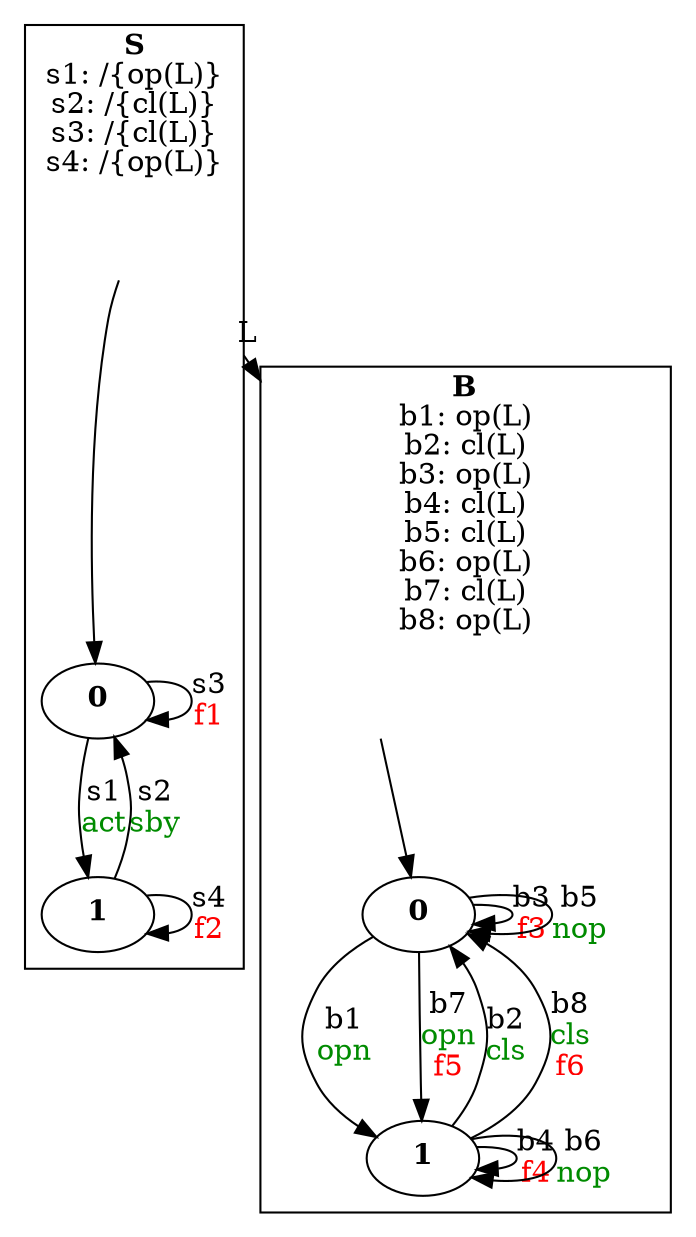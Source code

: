 digraph ReteFA {
    graph [compound=true]
    node [shape=record]
    // LINKS
    cS_start -> cB_start [label="L" ltail=cluster_S lhead=cluster_B]

    // COMPORTAMENTI
    subgraph cluster_S {
        node [shape=ellipse]
        label = <<b>S</b>
		<br/>s1: /{op(L)}
		<br/>s2: /{cl(L)}
		<br/>s3: /{cl(L)}
		<br/>s4: /{op(L)}>
        
        // Transizioni
        cS_start -> cS_0
		cS_0 -> cS_1 [label=<s1<br/><font color="green4">act</font>>]
		cS_0 -> cS_0 [label=<s3<br/><font color="red">f1</font>>]
		cS_1 -> cS_0 [label=<s2<br/><font color="green4">sby</font>>]
		cS_1 -> cS_1 [label=<s4<br/><font color="red">f2</font>>]

        // Stati
        cS_start [style=invis]
		cS_0 [label=<<b>0</b>>]
		cS_1 [label=<<b>1</b>>]
    }

	subgraph cluster_B {
        node [shape=ellipse]
        label = <<b>B</b>
		<br/>b1: op(L)
		<br/>b2: cl(L)
		<br/>b3: op(L)
		<br/>b4: cl(L)
		<br/>b5: cl(L)
		<br/>b6: op(L)
		<br/>b7: cl(L)
		<br/>b8: op(L)>
        
        // Transizioni
        cB_start -> cB_0
		cB_0 -> cB_1 [label=<b1<br/><font color="green4">opn</font>>]
		cB_0 -> cB_0 [label=<b3<br/><font color="red">f3</font>>]
		cB_0 -> cB_0 [label=<b5<br/><font color="green4">nop</font>>]
		cB_0 -> cB_1 [label=<b7<br/><font color="green4">opn</font><br/><font color="red">f5</font>>]
		cB_1 -> cB_0 [label=<b2<br/><font color="green4">cls</font>>]
		cB_1 -> cB_1 [label=<b4<br/><font color="red">f4</font>>]
		cB_1 -> cB_1 [label=<b6<br/><font color="green4">nop</font>>]
		cB_1 -> cB_0 [label=<b8<br/><font color="green4">cls</font><br/><font color="red">f6</font>>]

        // Stati
        cB_start [style=invis]
		cB_0 [label=<<b>0</b>>]
		cB_1 [label=<<b>1</b>>]
    }
}
